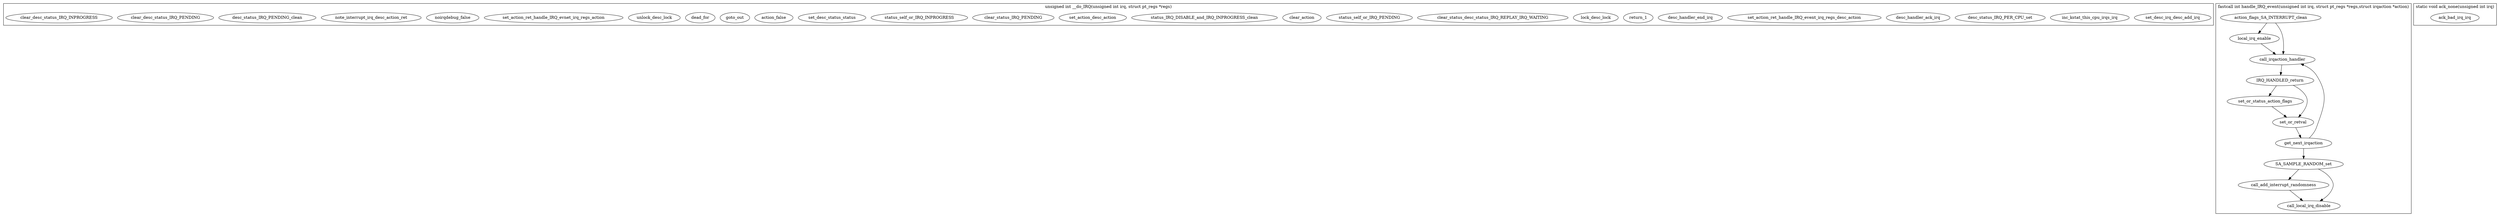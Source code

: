 digraph handle_c{
	subgraph cluster___do_IRQ{
		label="unsigned int __do_IRQ(unsigned int irq, struct pt_regs *regs)";

		set_desc_irq_desc_add_irq[label="set_desc_irq_desc_add_irq"];
		inc_kstat_this_cpu_irqs_irq[label="inc_kstat_this_cpu_irqs_irq"];
		desc_status_IRQ_PER_CPU_set[label="desc_status_IRQ_PER_CPU_set"];
		desc_handler_ack_irq[label="desc_handler_ack_irq"];
		set_action_ret_handle_IRQ_event_irq_regs_desc_action[label="set_action_ret_handle_IRQ_event_irq_regs_desc_action"];
		desc_handler_end_irq[label="desc_handler_end_irq"];
		return_1[label="return_1"];
		lock_desc_lock[label="lock_desc_lock"];
		desc_handler_ack_irq[label="desc_handler_ack_irq"];
		clear_status_desc_status_IRQ_REPLAY_IRQ_WAITING[label="clear_status_desc_status_IRQ_REPLAY_IRQ_WAITING"];
		status_self_or_IRQ_PENDING[label="status_self_or_IRQ_PENDING"];
		clear_action[label="clear_action"];
		status_IRQ_DISABLE_and_IRQ_INPROGRESS_clean[label="status_IRQ_DISABLE_and_IRQ_INPROGRESS_clean"];
		set_action_desc_action[label="set_action_desc_action"];
		clear_status_IRQ_PENDING[label="clear_status_IRQ_PENDING"];
		status_self_or_IRQ_INPROGRESS[label="status_self_or_IRQ_INPROGRESS"];
		set_desc_status_status[label="set_desc_status_status"];
		action_false[label="action_false"];
		goto_out[label="goto_out"];
		dead_for[label="dead_for"];
		unlock_desc_lock[label="unlock_desc_lock"];
		set_action_ret_handle_IRQ_evnet_irq_regs_action[label="set_action_ret_handle_IRQ_evnet_irq_regs_action"];
		lock_desc_lock[label="lock_desc_lock"];
		noirqdebug_false[label="noirqdebug_false"];
		note_interrupt_irq_desc_action_ret[label="note_interrupt_irq_desc_action_ret"];
		desc_status_IRQ_PENDING_clean[label="desc_status_IRQ_PENDING_clean"];
		clear_desc_status_IRQ_PENDING[label="clear_desc_status_IRQ_PENDING"];
		clear_desc_status_IRQ_INPROGRESS[label="clear_desc_status_IRQ_INPROGRESS"];
		desc_handler_end_irq[label="desc_handler_end_irq"];
		unlock_desc_lock[label="unlock_desc_lock"];
		return_1[label="return_1"];

		
	}

	subgraph cluster_handle_IRQ_event{
		label="fastcall int handle_IRQ_event(unsigned int irq, struct pt_regs *regs,struct irqaction *action)";
                
		action_flags_SA_INTERRUPT_clean[label="action_flags_SA_INTERRUPT_clean"];
		local_irq_enable[label="local_irq_enable"];
		call_irqaction_handler[label="call_irqaction_handler"];
		IRQ_HANDLED_return[label="IRQ_HANDLED_return"];
		set_or_status_action_flags[label="set_or_status_action_flags"];
		set_or_retval[label="set_or_retval"];
		get_next_irqaction[label="get_next_irqaction"];
		SA_SAMPLE_RANDOM_set[label="SA_SAMPLE_RANDOM_set"];
		call_add_interrupt_randomness[label="call_add_interrupt_randomness"];
		local_irq_disable[label="call_local_irq_disable"];

		action_flags_SA_INTERRUPT_clean -> local_irq_enable;
		local_irq_enable -> call_irqaction_handler;
		action_flags_SA_INTERRUPT_clean -> call_irqaction_handler;
		call_irqaction_handler -> IRQ_HANDLED_return;
		IRQ_HANDLED_return -> set_or_status_action_flags;
		set_or_status_action_flags -> set_or_retval;
		IRQ_HANDLED_return -> set_or_retval;
		set_or_retval -> get_next_irqaction;
		get_next_irqaction -> call_irqaction_handler;
		get_next_irqaction -> SA_SAMPLE_RANDOM_set;
		SA_SAMPLE_RANDOM_set -> call_add_interrupt_randomness;
		call_add_interrupt_randomness -> local_irq_disable;
		SA_SAMPLE_RANDOM_set -> local_irq_disable;
	}

	subgraph cluster_ack_none{
		label="static void ack_none(unsigned int irq)";
		ack_bad_irq_irq[label="ack_bad_irq_irq"];
	}
        
}
